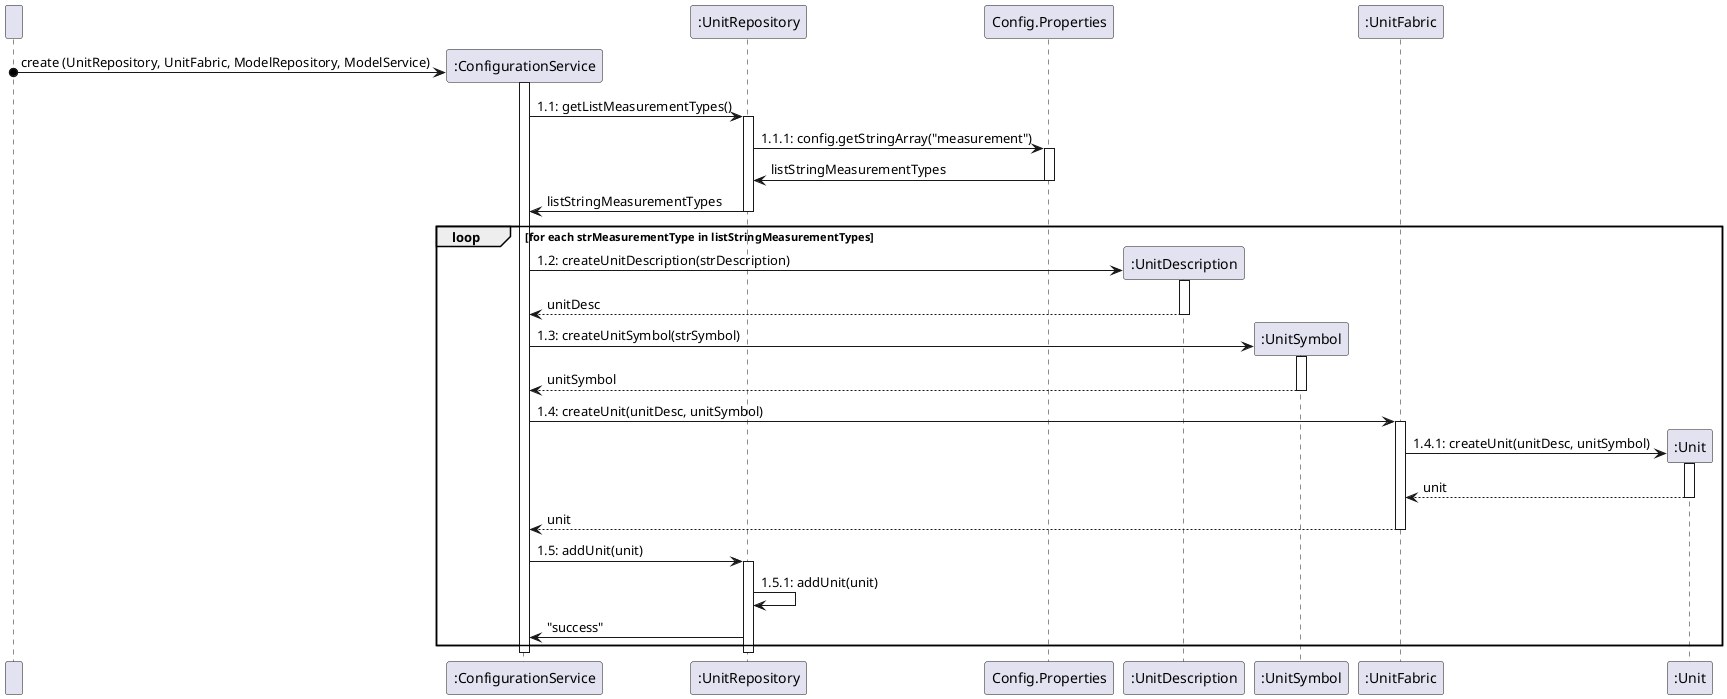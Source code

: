 @startuml
participant " " as started
participant ":ConfigurationService" as config
participant ":UnitRepository" as unitRepo
participant "Config.Properties" as configProps
participant ":UnitDescription" as unitDesc
participant ":UnitSymbol" as unitSymbol
participant ":UnitFabric" as unitFabric
participant ":Unit" as unit

create config
started o-> config : create (UnitRepository, UnitFabric, ModelRepository, ModelService)
activate config
config -> unitRepo : 1.1: getListMeasurementTypes()
activate unitRepo
unitRepo -> configProps : 1.1.1: config.getStringArray("measurement")
activate configProps
configProps -> unitRepo : listStringMeasurementTypes
deactivate configProps
unitRepo -> config : listStringMeasurementTypes
deactivate unitRepo
create unitDesc
loop for each strMeasurementType in listStringMeasurementTypes
config -> unitDesc : 1.2: createUnitDescription(strDescription)
activate unitDesc
unitDesc --> config : unitDesc
deactivate unitDesc
create unitSymbol
config -> unitSymbol : 1.3: createUnitSymbol(strSymbol)
activate unitSymbol
unitSymbol --> config : unitSymbol
deactivate unitSymbol
config -> unitFabric : 1.4: createUnit(unitDesc, unitSymbol)
activate unitFabric
create unit
unitFabric -> unit : 1.4.1: createUnit(unitDesc, unitSymbol)
activate unit
unit --> unitFabric : unit
deactivate unit
unitFabric --> config : unit
deactivate unitFabric
config -> unitRepo : 1.5: addUnit(unit)
activate unitRepo
unitRepo -> unitRepo : 1.5.1: addUnit(unit)
unitRepo -> config : "success"
end
deactivate unitRepo
deactivate config
@enduml